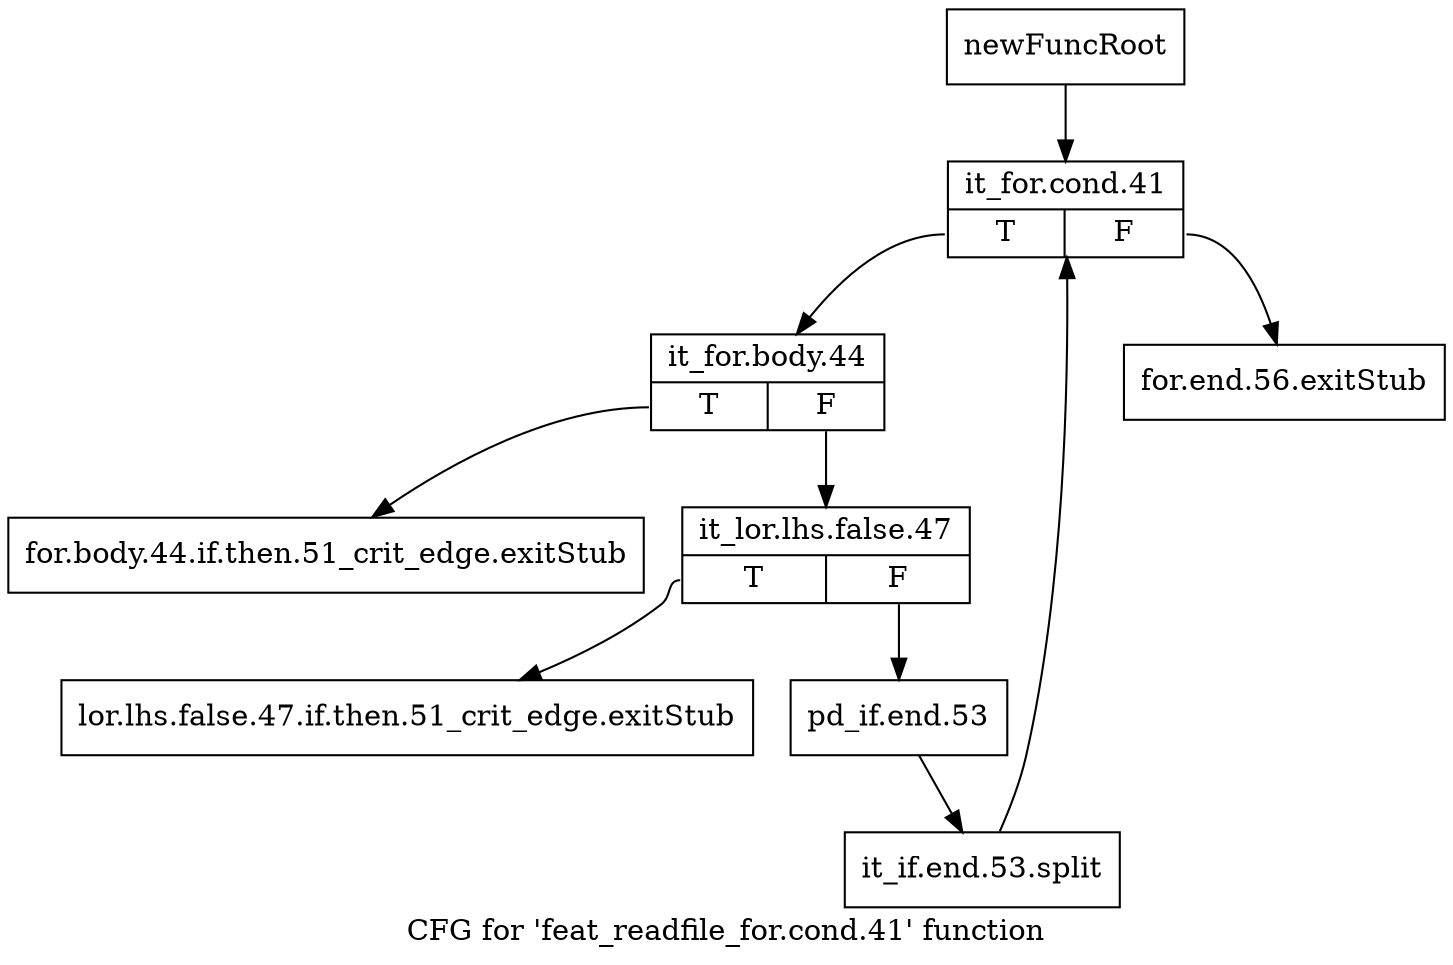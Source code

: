 digraph "CFG for 'feat_readfile_for.cond.41' function" {
	label="CFG for 'feat_readfile_for.cond.41' function";

	Node0x11c1760 [shape=record,label="{newFuncRoot}"];
	Node0x11c1760 -> Node0x11c18a0;
	Node0x11c17b0 [shape=record,label="{for.end.56.exitStub}"];
	Node0x11c1800 [shape=record,label="{for.body.44.if.then.51_crit_edge.exitStub}"];
	Node0x11c1850 [shape=record,label="{lor.lhs.false.47.if.then.51_crit_edge.exitStub}"];
	Node0x11c18a0 [shape=record,label="{it_for.cond.41|{<s0>T|<s1>F}}"];
	Node0x11c18a0:s0 -> Node0x11c18f0;
	Node0x11c18a0:s1 -> Node0x11c17b0;
	Node0x11c18f0 [shape=record,label="{it_for.body.44|{<s0>T|<s1>F}}"];
	Node0x11c18f0:s0 -> Node0x11c1800;
	Node0x11c18f0:s1 -> Node0x11c1940;
	Node0x11c1940 [shape=record,label="{it_lor.lhs.false.47|{<s0>T|<s1>F}}"];
	Node0x11c1940:s0 -> Node0x11c1850;
	Node0x11c1940:s1 -> Node0x11c1990;
	Node0x11c1990 [shape=record,label="{pd_if.end.53}"];
	Node0x11c1990 -> Node0x1543410;
	Node0x1543410 [shape=record,label="{it_if.end.53.split}"];
	Node0x1543410 -> Node0x11c18a0;
}

